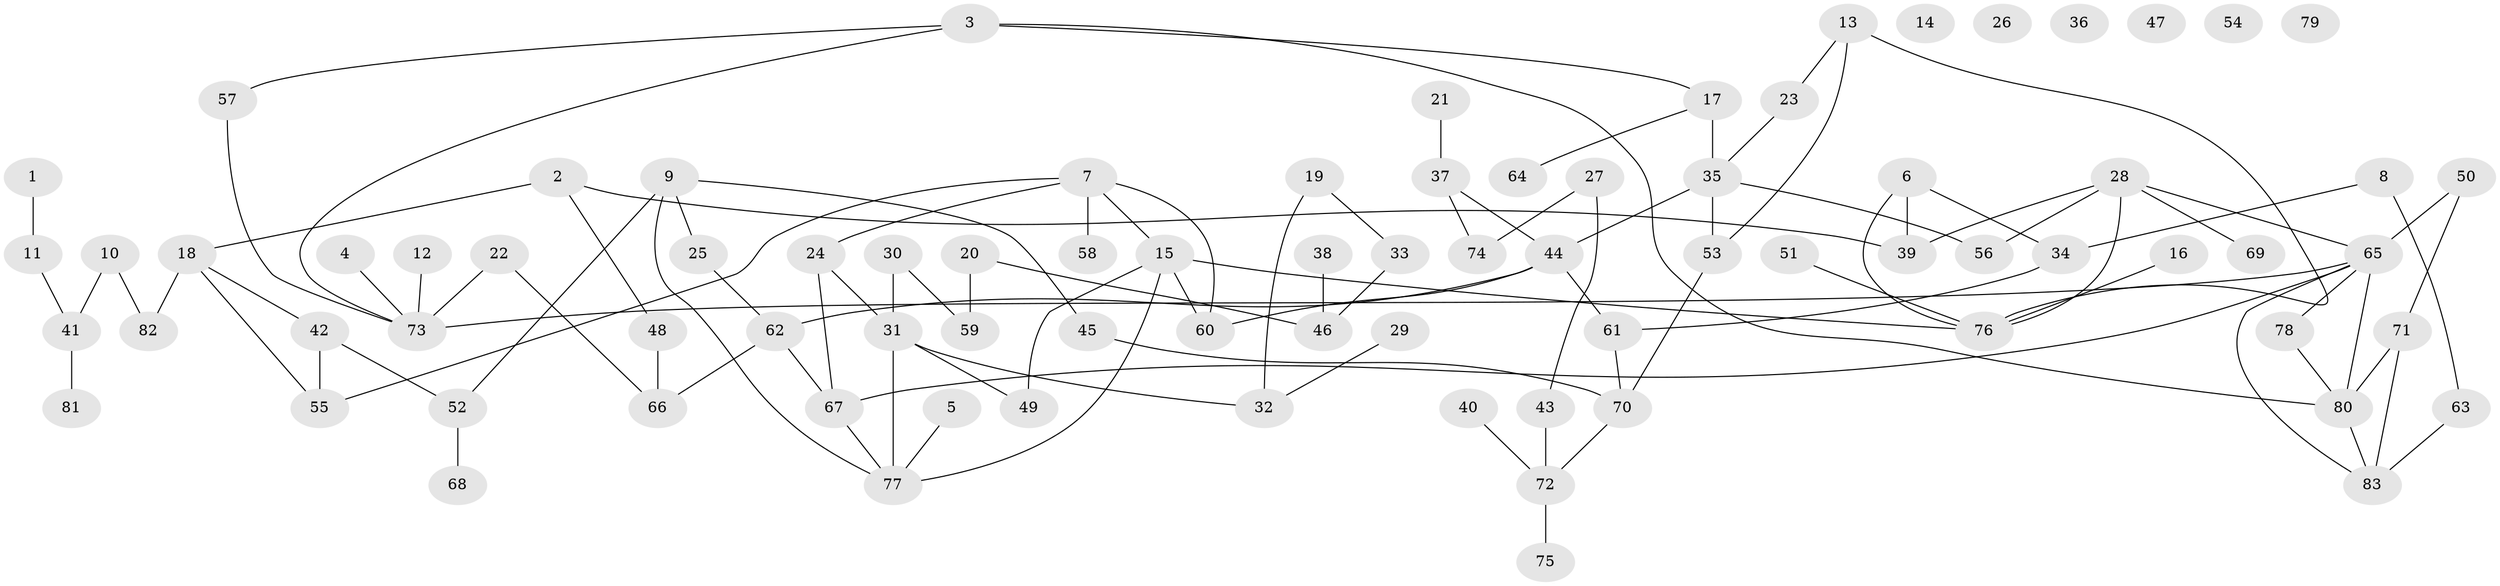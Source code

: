 // Generated by graph-tools (version 1.1) at 2025/25/03/09/25 03:25:24]
// undirected, 83 vertices, 105 edges
graph export_dot {
graph [start="1"]
  node [color=gray90,style=filled];
  1;
  2;
  3;
  4;
  5;
  6;
  7;
  8;
  9;
  10;
  11;
  12;
  13;
  14;
  15;
  16;
  17;
  18;
  19;
  20;
  21;
  22;
  23;
  24;
  25;
  26;
  27;
  28;
  29;
  30;
  31;
  32;
  33;
  34;
  35;
  36;
  37;
  38;
  39;
  40;
  41;
  42;
  43;
  44;
  45;
  46;
  47;
  48;
  49;
  50;
  51;
  52;
  53;
  54;
  55;
  56;
  57;
  58;
  59;
  60;
  61;
  62;
  63;
  64;
  65;
  66;
  67;
  68;
  69;
  70;
  71;
  72;
  73;
  74;
  75;
  76;
  77;
  78;
  79;
  80;
  81;
  82;
  83;
  1 -- 11;
  2 -- 18;
  2 -- 39;
  2 -- 48;
  3 -- 17;
  3 -- 57;
  3 -- 73;
  3 -- 80;
  4 -- 73;
  5 -- 77;
  6 -- 34;
  6 -- 39;
  6 -- 76;
  7 -- 15;
  7 -- 24;
  7 -- 55;
  7 -- 58;
  7 -- 60;
  8 -- 34;
  8 -- 63;
  9 -- 25;
  9 -- 45;
  9 -- 52;
  9 -- 77;
  10 -- 41;
  10 -- 82;
  11 -- 41;
  12 -- 73;
  13 -- 23;
  13 -- 53;
  13 -- 76;
  15 -- 49;
  15 -- 60;
  15 -- 76;
  15 -- 77;
  16 -- 76;
  17 -- 35;
  17 -- 64;
  18 -- 42;
  18 -- 55;
  18 -- 82;
  19 -- 32;
  19 -- 33;
  20 -- 46;
  20 -- 59;
  21 -- 37;
  22 -- 66;
  22 -- 73;
  23 -- 35;
  24 -- 31;
  24 -- 67;
  25 -- 62;
  27 -- 43;
  27 -- 74;
  28 -- 39;
  28 -- 56;
  28 -- 65;
  28 -- 69;
  28 -- 76;
  29 -- 32;
  30 -- 31;
  30 -- 59;
  31 -- 32;
  31 -- 49;
  31 -- 77;
  33 -- 46;
  34 -- 61;
  35 -- 44;
  35 -- 53;
  35 -- 56;
  37 -- 44;
  37 -- 74;
  38 -- 46;
  40 -- 72;
  41 -- 81;
  42 -- 52;
  42 -- 55;
  43 -- 72;
  44 -- 60;
  44 -- 61;
  44 -- 62;
  45 -- 70;
  48 -- 66;
  50 -- 65;
  50 -- 71;
  51 -- 76;
  52 -- 68;
  53 -- 70;
  57 -- 73;
  61 -- 70;
  62 -- 66;
  62 -- 67;
  63 -- 83;
  65 -- 67;
  65 -- 73;
  65 -- 78;
  65 -- 80;
  65 -- 83;
  67 -- 77;
  70 -- 72;
  71 -- 80;
  71 -- 83;
  72 -- 75;
  78 -- 80;
  80 -- 83;
}
